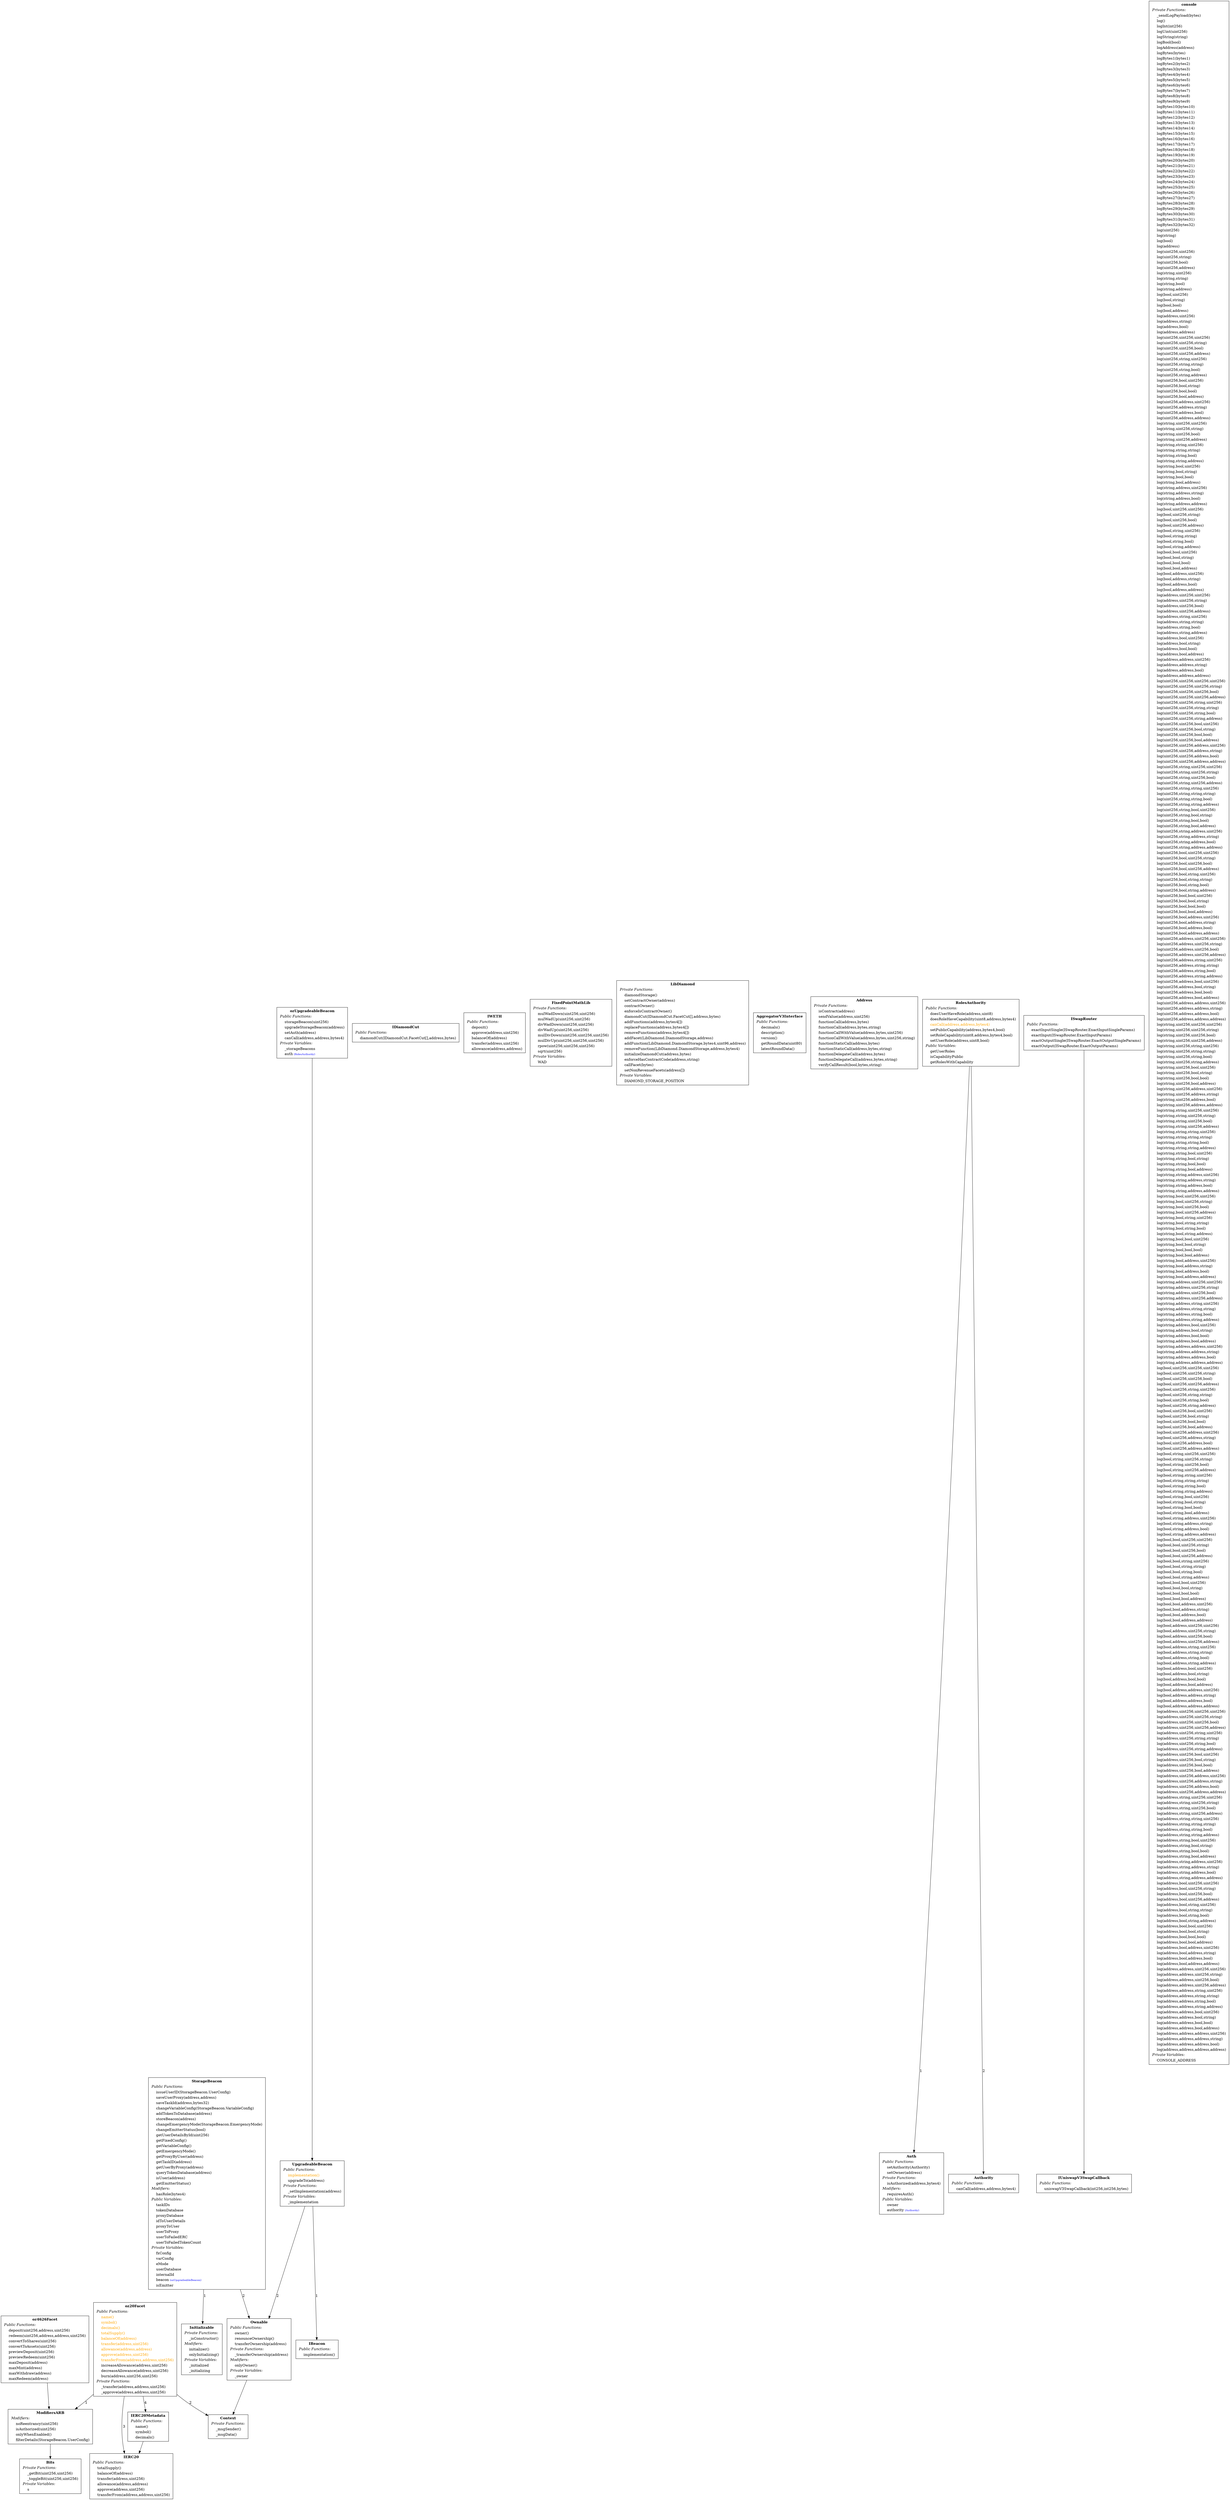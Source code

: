 digraph "" {
ModifiersARB -> Bits;
ModifiersARB[shape="box"label=< <TABLE border="0"><TR><TD align="center"><B>ModifiersARB</B></TD></TR><TR><TD align="left"><I>Modifiers:</I></TD></TR><TR><TD align="left">    noReentrancy(uint256)</TD></TR><TR><TD align="left">    isAuthorized(uint256)</TD></TR><TR><TD align="left">    onlyWhenEnabled()</TD></TR><TR><TD align="left">    filterDetails(StorageBeacon.UserConfig)</TD></TR></TABLE> >];

Bits[shape="box"label=< <TABLE border="0"><TR><TD align="center"><B>Bits</B></TD></TR><TR><TD align="left"><I>Private Functions:</I></TD></TR><TR><TD align="left">    _getBit(uint256,uint256)</TD></TR><TR><TD align="left">    _toggleBit(uint256,uint256)</TD></TR><TR><TD align="left"><I>Private Variables:</I></TD></TR><TR><TD align="left">    s</TD></TR></TABLE> >];

oz20Facet -> ModifiersARB [ label="1" ];
oz20Facet -> Context [ label="2" ];
oz20Facet -> IERC20 [ label="3" ];
oz20Facet -> IERC20Metadata [ label="4" ];
oz20Facet[shape="box"label=< <TABLE border="0"><TR><TD align="center"><B>oz20Facet</B></TD></TR><TR><TD align="left"><I>Public Functions:</I></TD></TR><TR><TD align="left"><font color="#FFA500">    name()</font></TD></TR><TR><TD align="left"><font color="#FFA500">    symbol()</font></TD></TR><TR><TD align="left"><font color="#FFA500">    decimals()</font></TD></TR><TR><TD align="left"><font color="#FFA500">    totalSupply()</font></TD></TR><TR><TD align="left"><font color="#FFA500">    balanceOf(address)</font></TD></TR><TR><TD align="left"><font color="#FFA500">    transfer(address,uint256)</font></TD></TR><TR><TD align="left"><font color="#FFA500">    allowance(address,address)</font></TD></TR><TR><TD align="left"><font color="#FFA500">    approve(address,uint256)</font></TD></TR><TR><TD align="left"><font color="#FFA500">    transferFrom(address,address,uint256)</font></TD></TR><TR><TD align="left">    increaseAllowance(address,uint256)</TD></TR><TR><TD align="left">    decreaseAllowance(address,uint256)</TD></TR><TR><TD align="left">    burn(address,uint256,uint256)</TD></TR><TR><TD align="left"><I>Private Functions:</I></TD></TR><TR><TD align="left">    _transfer(address,address,uint256)</TD></TR><TR><TD align="left">    _approve(address,address,uint256)</TD></TR></TABLE> >];

oz4626Facet -> ModifiersARB;
oz4626Facet[shape="box"label=< <TABLE border="0"><TR><TD align="center"><B>oz4626Facet</B></TD></TR><TR><TD align="left"><I>Public Functions:</I></TD></TR><TR><TD align="left">    deposit(uint256,address,uint256)</TD></TR><TR><TD align="left">    redeem(uint256,address,address,uint256)</TD></TR><TR><TD align="left">    convertToShares(uint256)</TD></TR><TR><TD align="left">    convertToAssets(uint256)</TD></TR><TR><TD align="left">    previewDeposit(uint256)</TD></TR><TR><TD align="left">    previewRedeem(uint256)</TD></TR><TR><TD align="left">    maxDeposit(address)</TD></TR><TR><TD align="left">    maxMint(address)</TD></TR><TR><TD align="left">    maxWithdraw(address)</TD></TR><TR><TD align="left">    maxRedeem(address)</TD></TR></TABLE> >];

StorageBeacon -> Initializable [ label="1" ];
StorageBeacon -> Ownable [ label="2" ];
StorageBeacon[shape="box"label=< <TABLE border="0"><TR><TD align="center"><B>StorageBeacon</B></TD></TR><TR><TD align="left"><I>Public Functions:</I></TD></TR><TR><TD align="left">    issueUserID(StorageBeacon.UserConfig)</TD></TR><TR><TD align="left">    saveUserProxy(address,address)</TD></TR><TR><TD align="left">    saveTaskId(address,bytes32)</TD></TR><TR><TD align="left">    changeVariableConfig(StorageBeacon.VariableConfig)</TD></TR><TR><TD align="left">    addTokenToDatabase(address)</TD></TR><TR><TD align="left">    storeBeacon(address)</TD></TR><TR><TD align="left">    changeEmergencyMode(StorageBeacon.EmergencyMode)</TD></TR><TR><TD align="left">    changeEmitterStatus(bool)</TD></TR><TR><TD align="left">    getUserDetailsById(uint256)</TD></TR><TR><TD align="left">    getFixedConfig()</TD></TR><TR><TD align="left">    getVariableConfig()</TD></TR><TR><TD align="left">    getEmergencyMode()</TD></TR><TR><TD align="left">    getProxyByUser(address)</TD></TR><TR><TD align="left">    getTaskID(address)</TD></TR><TR><TD align="left">    getUserByProxy(address)</TD></TR><TR><TD align="left">    queryTokenDatabase(address)</TD></TR><TR><TD align="left">    isUser(address)</TD></TR><TR><TD align="left">    getEmitterStatus()</TD></TR><TR><TD align="left"><I>Modifiers:</I></TD></TR><TR><TD align="left">    hasRole(bytes4)</TD></TR><TR><TD align="left"><I>Public Variables:</I></TD></TR><TR><TD align="left">    taskIDs</TD></TR><TR><TD align="left">    tokenDatabase</TD></TR><TR><TD align="left">    proxyDatabase</TD></TR><TR><TD align="left">    idToUserDetails</TD></TR><TR><TD align="left">    proxyToUser</TD></TR><TR><TD align="left">    userToProxy</TD></TR><TR><TD align="left">    userToFailedERC</TD></TR><TR><TD align="left">    userToFailedTokenCount</TD></TR><TR><TD align="left"><I>Private Variables:</I></TD></TR><TR><TD align="left">    fxConfig</TD></TR><TR><TD align="left">    varConfig</TD></TR><TR><TD align="left">    eMode</TD></TR><TR><TD align="left">    userDatabase</TD></TR><TR><TD align="left">    internalId</TD></TR><TR><TD align="left">    beacon<font color="blue" POINT-SIZE="10"> (ozUpgradeableBeacon)</font></TD></TR><TR><TD align="left">    isEmitter</TD></TR></TABLE> >];

ozUpgradeableBeacon -> UpgradeableBeacon;
ozUpgradeableBeacon[shape="box"label=< <TABLE border="0"><TR><TD align="center"><B>ozUpgradeableBeacon</B></TD></TR><TR><TD align="left"><I>Public Functions:</I></TD></TR><TR><TD align="left">    storageBeacon(uint256)</TD></TR><TR><TD align="left">    upgradeStorageBeacon(address)</TD></TR><TR><TD align="left">    setAuth(address)</TD></TR><TR><TD align="left">    canCall(address,address,bytes4)</TD></TR><TR><TD align="left"><I>Private Variables:</I></TD></TR><TR><TD align="left">    _storageBeacons</TD></TR><TR><TD align="left">    auth<font color="blue" POINT-SIZE="10"> (RolesAuthority)</font></TD></TR></TABLE> >];

IDiamondCut[shape="box"label=< <TABLE border="0"><TR><TD align="center"><B>IDiamondCut</B></TD></TR><TR><TD align="left"><I>Public Functions:</I></TD></TR><TR><TD align="left">    diamondCut(IDiamondCut.FacetCut[],address,bytes)</TD></TR></TABLE> >];

IWETH[shape="box"label=< <TABLE border="0"><TR><TD align="center"><B>IWETH</B></TD></TR><TR><TD align="left"><I>Public Functions:</I></TD></TR><TR><TD align="left">    deposit()</TD></TR><TR><TD align="left">    approve(address,uint256)</TD></TR><TR><TD align="left">    balanceOf(address)</TD></TR><TR><TD align="left">    transfer(address,uint256)</TD></TR><TR><TD align="left">    allowance(address,address)</TD></TR></TABLE> >];

FixedPointMathLib[shape="box"label=< <TABLE border="0"><TR><TD align="center"><B>FixedPointMathLib</B></TD></TR><TR><TD align="left"><I>Private Functions:</I></TD></TR><TR><TD align="left">    mulWadDown(uint256,uint256)</TD></TR><TR><TD align="left">    mulWadUp(uint256,uint256)</TD></TR><TR><TD align="left">    divWadDown(uint256,uint256)</TD></TR><TR><TD align="left">    divWadUp(uint256,uint256)</TD></TR><TR><TD align="left">    mulDivDown(uint256,uint256,uint256)</TD></TR><TR><TD align="left">    mulDivUp(uint256,uint256,uint256)</TD></TR><TR><TD align="left">    rpow(uint256,uint256,uint256)</TD></TR><TR><TD align="left">    sqrt(uint256)</TD></TR><TR><TD align="left"><I>Private Variables:</I></TD></TR><TR><TD align="left">    WAD</TD></TR></TABLE> >];

LibDiamond[shape="box"label=< <TABLE border="0"><TR><TD align="center"><B>LibDiamond</B></TD></TR><TR><TD align="left"><I>Private Functions:</I></TD></TR><TR><TD align="left">    diamondStorage()</TD></TR><TR><TD align="left">    setContractOwner(address)</TD></TR><TR><TD align="left">    contractOwner()</TD></TR><TR><TD align="left">    enforceIsContractOwner()</TD></TR><TR><TD align="left">    diamondCut(IDiamondCut.FacetCut[],address,bytes)</TD></TR><TR><TD align="left">    addFunctions(address,bytes4[])</TD></TR><TR><TD align="left">    replaceFunctions(address,bytes4[])</TD></TR><TR><TD align="left">    removeFunctions(address,bytes4[])</TD></TR><TR><TD align="left">    addFacet(LibDiamond.DiamondStorage,address)</TD></TR><TR><TD align="left">    addFunction(LibDiamond.DiamondStorage,bytes4,uint96,address)</TD></TR><TR><TD align="left">    removeFunction(LibDiamond.DiamondStorage,address,bytes4)</TD></TR><TR><TD align="left">    initializeDiamondCut(address,bytes)</TD></TR><TR><TD align="left">    enforceHasContractCode(address,string)</TD></TR><TR><TD align="left">    callFacet(bytes)</TD></TR><TR><TD align="left">    setNonRevenueFacets(address[])</TD></TR><TR><TD align="left"><I>Private Variables:</I></TD></TR><TR><TD align="left">    DIAMOND_STORAGE_POSITION</TD></TR></TABLE> >];

AggregatorV3Interface[shape="box"label=< <TABLE border="0"><TR><TD align="center"><B>AggregatorV3Interface</B></TD></TR><TR><TD align="left"><I>Public Functions:</I></TD></TR><TR><TD align="left">    decimals()</TD></TR><TR><TD align="left">    description()</TD></TR><TR><TD align="left">    version()</TD></TR><TR><TD align="left">    getRoundData(uint80)</TD></TR><TR><TD align="left">    latestRoundData()</TD></TR></TABLE> >];

Ownable -> Context;
Ownable[shape="box"label=< <TABLE border="0"><TR><TD align="center"><B>Ownable</B></TD></TR><TR><TD align="left"><I>Public Functions:</I></TD></TR><TR><TD align="left">    owner()</TD></TR><TR><TD align="left">    renounceOwnership()</TD></TR><TR><TD align="left">    transferOwnership(address)</TD></TR><TR><TD align="left"><I>Private Functions:</I></TD></TR><TR><TD align="left">    _transferOwnership(address)</TD></TR><TR><TD align="left"><I>Modifiers:</I></TD></TR><TR><TD align="left">    onlyOwner()</TD></TR><TR><TD align="left"><I>Private Variables:</I></TD></TR><TR><TD align="left">    _owner</TD></TR></TABLE> >];

IBeacon[shape="box"label=< <TABLE border="0"><TR><TD align="center"><B>IBeacon</B></TD></TR><TR><TD align="left"><I>Public Functions:</I></TD></TR><TR><TD align="left">    implementation()</TD></TR></TABLE> >];

UpgradeableBeacon -> IBeacon [ label="1" ];
UpgradeableBeacon -> Ownable [ label="2" ];
UpgradeableBeacon[shape="box"label=< <TABLE border="0"><TR><TD align="center"><B>UpgradeableBeacon</B></TD></TR><TR><TD align="left"><I>Public Functions:</I></TD></TR><TR><TD align="left"><font color="#FFA500">    implementation()</font></TD></TR><TR><TD align="left">    upgradeTo(address)</TD></TR><TR><TD align="left"><I>Private Functions:</I></TD></TR><TR><TD align="left">    _setImplementation(address)</TD></TR><TR><TD align="left"><I>Private Variables:</I></TD></TR><TR><TD align="left">    _implementation</TD></TR></TABLE> >];

Initializable[shape="box"label=< <TABLE border="0"><TR><TD align="center"><B>Initializable</B></TD></TR><TR><TD align="left"><I>Private Functions:</I></TD></TR><TR><TD align="left">    _isConstructor()</TD></TR><TR><TD align="left"><I>Modifiers:</I></TD></TR><TR><TD align="left">    initializer()</TD></TR><TR><TD align="left">    onlyInitializing()</TD></TR><TR><TD align="left"><I>Private Variables:</I></TD></TR><TR><TD align="left">    _initialized</TD></TR><TR><TD align="left">    _initializing</TD></TR></TABLE> >];

IERC20[shape="box"label=< <TABLE border="0"><TR><TD align="center"><B>IERC20</B></TD></TR><TR><TD align="left"><I>Public Functions:</I></TD></TR><TR><TD align="left">    totalSupply()</TD></TR><TR><TD align="left">    balanceOf(address)</TD></TR><TR><TD align="left">    transfer(address,uint256)</TD></TR><TR><TD align="left">    allowance(address,address)</TD></TR><TR><TD align="left">    approve(address,uint256)</TD></TR><TR><TD align="left">    transferFrom(address,address,uint256)</TD></TR></TABLE> >];

IERC20Metadata -> IERC20;
IERC20Metadata[shape="box"label=< <TABLE border="0"><TR><TD align="center"><B>IERC20Metadata</B></TD></TR><TR><TD align="left"><I>Public Functions:</I></TD></TR><TR><TD align="left">    name()</TD></TR><TR><TD align="left">    symbol()</TD></TR><TR><TD align="left">    decimals()</TD></TR></TABLE> >];

Address[shape="box"label=< <TABLE border="0"><TR><TD align="center"><B>Address</B></TD></TR><TR><TD align="left"><I>Private Functions:</I></TD></TR><TR><TD align="left">    isContract(address)</TD></TR><TR><TD align="left">    sendValue(address,uint256)</TD></TR><TR><TD align="left">    functionCall(address,bytes)</TD></TR><TR><TD align="left">    functionCall(address,bytes,string)</TD></TR><TR><TD align="left">    functionCallWithValue(address,bytes,uint256)</TD></TR><TR><TD align="left">    functionCallWithValue(address,bytes,uint256,string)</TD></TR><TR><TD align="left">    functionStaticCall(address,bytes)</TD></TR><TR><TD align="left">    functionStaticCall(address,bytes,string)</TD></TR><TR><TD align="left">    functionDelegateCall(address,bytes)</TD></TR><TR><TD align="left">    functionDelegateCall(address,bytes,string)</TD></TR><TR><TD align="left">    verifyCallResult(bool,bytes,string)</TD></TR></TABLE> >];

Context[shape="box"label=< <TABLE border="0"><TR><TD align="center"><B>Context</B></TD></TR><TR><TD align="left"><I>Private Functions:</I></TD></TR><TR><TD align="left">    _msgSender()</TD></TR><TR><TD align="left">    _msgData()</TD></TR></TABLE> >];

Auth[shape="box"label=< <TABLE border="0"><TR><TD align="center"><B>Auth</B></TD></TR><TR><TD align="left"><I>Public Functions:</I></TD></TR><TR><TD align="left">    setAuthority(Authority)</TD></TR><TR><TD align="left">    setOwner(address)</TD></TR><TR><TD align="left"><I>Private Functions:</I></TD></TR><TR><TD align="left">    isAuthorized(address,bytes4)</TD></TR><TR><TD align="left"><I>Modifiers:</I></TD></TR><TR><TD align="left">    requiresAuth()</TD></TR><TR><TD align="left"><I>Public Variables:</I></TD></TR><TR><TD align="left">    owner</TD></TR><TR><TD align="left">    authority<font color="blue" POINT-SIZE="10"> (Authority)</font></TD></TR></TABLE> >];

Authority[shape="box"label=< <TABLE border="0"><TR><TD align="center"><B>Authority</B></TD></TR><TR><TD align="left"><I>Public Functions:</I></TD></TR><TR><TD align="left">    canCall(address,address,bytes4)</TD></TR></TABLE> >];

RolesAuthority -> Auth [ label="1" ];
RolesAuthority -> Authority [ label="2" ];
RolesAuthority[shape="box"label=< <TABLE border="0"><TR><TD align="center"><B>RolesAuthority</B></TD></TR><TR><TD align="left"><I>Public Functions:</I></TD></TR><TR><TD align="left">    doesUserHaveRole(address,uint8)</TD></TR><TR><TD align="left">    doesRoleHaveCapability(uint8,address,bytes4)</TD></TR><TR><TD align="left"><font color="#FFA500">    canCall(address,address,bytes4)</font></TD></TR><TR><TD align="left">    setPublicCapability(address,bytes4,bool)</TD></TR><TR><TD align="left">    setRoleCapability(uint8,address,bytes4,bool)</TD></TR><TR><TD align="left">    setUserRole(address,uint8,bool)</TD></TR><TR><TD align="left"><I>Public Variables:</I></TD></TR><TR><TD align="left">    getUserRoles</TD></TR><TR><TD align="left">    isCapabilityPublic</TD></TR><TR><TD align="left">    getRolesWithCapability</TD></TR></TABLE> >];

IUniswapV3SwapCallback[shape="box"label=< <TABLE border="0"><TR><TD align="center"><B>IUniswapV3SwapCallback</B></TD></TR><TR><TD align="left"><I>Public Functions:</I></TD></TR><TR><TD align="left">    uniswapV3SwapCallback(int256,int256,bytes)</TD></TR></TABLE> >];

ISwapRouter -> IUniswapV3SwapCallback;
ISwapRouter[shape="box"label=< <TABLE border="0"><TR><TD align="center"><B>ISwapRouter</B></TD></TR><TR><TD align="left"><I>Public Functions:</I></TD></TR><TR><TD align="left">    exactInputSingle(ISwapRouter.ExactInputSingleParams)</TD></TR><TR><TD align="left">    exactInput(ISwapRouter.ExactInputParams)</TD></TR><TR><TD align="left">    exactOutputSingle(ISwapRouter.ExactOutputSingleParams)</TD></TR><TR><TD align="left">    exactOutput(ISwapRouter.ExactOutputParams)</TD></TR></TABLE> >];

console[shape="box"label=< <TABLE border="0"><TR><TD align="center"><B>console</B></TD></TR><TR><TD align="left"><I>Private Functions:</I></TD></TR><TR><TD align="left">    _sendLogPayload(bytes)</TD></TR><TR><TD align="left">    log()</TD></TR><TR><TD align="left">    logInt(int256)</TD></TR><TR><TD align="left">    logUint(uint256)</TD></TR><TR><TD align="left">    logString(string)</TD></TR><TR><TD align="left">    logBool(bool)</TD></TR><TR><TD align="left">    logAddress(address)</TD></TR><TR><TD align="left">    logBytes(bytes)</TD></TR><TR><TD align="left">    logBytes1(bytes1)</TD></TR><TR><TD align="left">    logBytes2(bytes2)</TD></TR><TR><TD align="left">    logBytes3(bytes3)</TD></TR><TR><TD align="left">    logBytes4(bytes4)</TD></TR><TR><TD align="left">    logBytes5(bytes5)</TD></TR><TR><TD align="left">    logBytes6(bytes6)</TD></TR><TR><TD align="left">    logBytes7(bytes7)</TD></TR><TR><TD align="left">    logBytes8(bytes8)</TD></TR><TR><TD align="left">    logBytes9(bytes9)</TD></TR><TR><TD align="left">    logBytes10(bytes10)</TD></TR><TR><TD align="left">    logBytes11(bytes11)</TD></TR><TR><TD align="left">    logBytes12(bytes12)</TD></TR><TR><TD align="left">    logBytes13(bytes13)</TD></TR><TR><TD align="left">    logBytes14(bytes14)</TD></TR><TR><TD align="left">    logBytes15(bytes15)</TD></TR><TR><TD align="left">    logBytes16(bytes16)</TD></TR><TR><TD align="left">    logBytes17(bytes17)</TD></TR><TR><TD align="left">    logBytes18(bytes18)</TD></TR><TR><TD align="left">    logBytes19(bytes19)</TD></TR><TR><TD align="left">    logBytes20(bytes20)</TD></TR><TR><TD align="left">    logBytes21(bytes21)</TD></TR><TR><TD align="left">    logBytes22(bytes22)</TD></TR><TR><TD align="left">    logBytes23(bytes23)</TD></TR><TR><TD align="left">    logBytes24(bytes24)</TD></TR><TR><TD align="left">    logBytes25(bytes25)</TD></TR><TR><TD align="left">    logBytes26(bytes26)</TD></TR><TR><TD align="left">    logBytes27(bytes27)</TD></TR><TR><TD align="left">    logBytes28(bytes28)</TD></TR><TR><TD align="left">    logBytes29(bytes29)</TD></TR><TR><TD align="left">    logBytes30(bytes30)</TD></TR><TR><TD align="left">    logBytes31(bytes31)</TD></TR><TR><TD align="left">    logBytes32(bytes32)</TD></TR><TR><TD align="left">    log(uint256)</TD></TR><TR><TD align="left">    log(string)</TD></TR><TR><TD align="left">    log(bool)</TD></TR><TR><TD align="left">    log(address)</TD></TR><TR><TD align="left">    log(uint256,uint256)</TD></TR><TR><TD align="left">    log(uint256,string)</TD></TR><TR><TD align="left">    log(uint256,bool)</TD></TR><TR><TD align="left">    log(uint256,address)</TD></TR><TR><TD align="left">    log(string,uint256)</TD></TR><TR><TD align="left">    log(string,string)</TD></TR><TR><TD align="left">    log(string,bool)</TD></TR><TR><TD align="left">    log(string,address)</TD></TR><TR><TD align="left">    log(bool,uint256)</TD></TR><TR><TD align="left">    log(bool,string)</TD></TR><TR><TD align="left">    log(bool,bool)</TD></TR><TR><TD align="left">    log(bool,address)</TD></TR><TR><TD align="left">    log(address,uint256)</TD></TR><TR><TD align="left">    log(address,string)</TD></TR><TR><TD align="left">    log(address,bool)</TD></TR><TR><TD align="left">    log(address,address)</TD></TR><TR><TD align="left">    log(uint256,uint256,uint256)</TD></TR><TR><TD align="left">    log(uint256,uint256,string)</TD></TR><TR><TD align="left">    log(uint256,uint256,bool)</TD></TR><TR><TD align="left">    log(uint256,uint256,address)</TD></TR><TR><TD align="left">    log(uint256,string,uint256)</TD></TR><TR><TD align="left">    log(uint256,string,string)</TD></TR><TR><TD align="left">    log(uint256,string,bool)</TD></TR><TR><TD align="left">    log(uint256,string,address)</TD></TR><TR><TD align="left">    log(uint256,bool,uint256)</TD></TR><TR><TD align="left">    log(uint256,bool,string)</TD></TR><TR><TD align="left">    log(uint256,bool,bool)</TD></TR><TR><TD align="left">    log(uint256,bool,address)</TD></TR><TR><TD align="left">    log(uint256,address,uint256)</TD></TR><TR><TD align="left">    log(uint256,address,string)</TD></TR><TR><TD align="left">    log(uint256,address,bool)</TD></TR><TR><TD align="left">    log(uint256,address,address)</TD></TR><TR><TD align="left">    log(string,uint256,uint256)</TD></TR><TR><TD align="left">    log(string,uint256,string)</TD></TR><TR><TD align="left">    log(string,uint256,bool)</TD></TR><TR><TD align="left">    log(string,uint256,address)</TD></TR><TR><TD align="left">    log(string,string,uint256)</TD></TR><TR><TD align="left">    log(string,string,string)</TD></TR><TR><TD align="left">    log(string,string,bool)</TD></TR><TR><TD align="left">    log(string,string,address)</TD></TR><TR><TD align="left">    log(string,bool,uint256)</TD></TR><TR><TD align="left">    log(string,bool,string)</TD></TR><TR><TD align="left">    log(string,bool,bool)</TD></TR><TR><TD align="left">    log(string,bool,address)</TD></TR><TR><TD align="left">    log(string,address,uint256)</TD></TR><TR><TD align="left">    log(string,address,string)</TD></TR><TR><TD align="left">    log(string,address,bool)</TD></TR><TR><TD align="left">    log(string,address,address)</TD></TR><TR><TD align="left">    log(bool,uint256,uint256)</TD></TR><TR><TD align="left">    log(bool,uint256,string)</TD></TR><TR><TD align="left">    log(bool,uint256,bool)</TD></TR><TR><TD align="left">    log(bool,uint256,address)</TD></TR><TR><TD align="left">    log(bool,string,uint256)</TD></TR><TR><TD align="left">    log(bool,string,string)</TD></TR><TR><TD align="left">    log(bool,string,bool)</TD></TR><TR><TD align="left">    log(bool,string,address)</TD></TR><TR><TD align="left">    log(bool,bool,uint256)</TD></TR><TR><TD align="left">    log(bool,bool,string)</TD></TR><TR><TD align="left">    log(bool,bool,bool)</TD></TR><TR><TD align="left">    log(bool,bool,address)</TD></TR><TR><TD align="left">    log(bool,address,uint256)</TD></TR><TR><TD align="left">    log(bool,address,string)</TD></TR><TR><TD align="left">    log(bool,address,bool)</TD></TR><TR><TD align="left">    log(bool,address,address)</TD></TR><TR><TD align="left">    log(address,uint256,uint256)</TD></TR><TR><TD align="left">    log(address,uint256,string)</TD></TR><TR><TD align="left">    log(address,uint256,bool)</TD></TR><TR><TD align="left">    log(address,uint256,address)</TD></TR><TR><TD align="left">    log(address,string,uint256)</TD></TR><TR><TD align="left">    log(address,string,string)</TD></TR><TR><TD align="left">    log(address,string,bool)</TD></TR><TR><TD align="left">    log(address,string,address)</TD></TR><TR><TD align="left">    log(address,bool,uint256)</TD></TR><TR><TD align="left">    log(address,bool,string)</TD></TR><TR><TD align="left">    log(address,bool,bool)</TD></TR><TR><TD align="left">    log(address,bool,address)</TD></TR><TR><TD align="left">    log(address,address,uint256)</TD></TR><TR><TD align="left">    log(address,address,string)</TD></TR><TR><TD align="left">    log(address,address,bool)</TD></TR><TR><TD align="left">    log(address,address,address)</TD></TR><TR><TD align="left">    log(uint256,uint256,uint256,uint256)</TD></TR><TR><TD align="left">    log(uint256,uint256,uint256,string)</TD></TR><TR><TD align="left">    log(uint256,uint256,uint256,bool)</TD></TR><TR><TD align="left">    log(uint256,uint256,uint256,address)</TD></TR><TR><TD align="left">    log(uint256,uint256,string,uint256)</TD></TR><TR><TD align="left">    log(uint256,uint256,string,string)</TD></TR><TR><TD align="left">    log(uint256,uint256,string,bool)</TD></TR><TR><TD align="left">    log(uint256,uint256,string,address)</TD></TR><TR><TD align="left">    log(uint256,uint256,bool,uint256)</TD></TR><TR><TD align="left">    log(uint256,uint256,bool,string)</TD></TR><TR><TD align="left">    log(uint256,uint256,bool,bool)</TD></TR><TR><TD align="left">    log(uint256,uint256,bool,address)</TD></TR><TR><TD align="left">    log(uint256,uint256,address,uint256)</TD></TR><TR><TD align="left">    log(uint256,uint256,address,string)</TD></TR><TR><TD align="left">    log(uint256,uint256,address,bool)</TD></TR><TR><TD align="left">    log(uint256,uint256,address,address)</TD></TR><TR><TD align="left">    log(uint256,string,uint256,uint256)</TD></TR><TR><TD align="left">    log(uint256,string,uint256,string)</TD></TR><TR><TD align="left">    log(uint256,string,uint256,bool)</TD></TR><TR><TD align="left">    log(uint256,string,uint256,address)</TD></TR><TR><TD align="left">    log(uint256,string,string,uint256)</TD></TR><TR><TD align="left">    log(uint256,string,string,string)</TD></TR><TR><TD align="left">    log(uint256,string,string,bool)</TD></TR><TR><TD align="left">    log(uint256,string,string,address)</TD></TR><TR><TD align="left">    log(uint256,string,bool,uint256)</TD></TR><TR><TD align="left">    log(uint256,string,bool,string)</TD></TR><TR><TD align="left">    log(uint256,string,bool,bool)</TD></TR><TR><TD align="left">    log(uint256,string,bool,address)</TD></TR><TR><TD align="left">    log(uint256,string,address,uint256)</TD></TR><TR><TD align="left">    log(uint256,string,address,string)</TD></TR><TR><TD align="left">    log(uint256,string,address,bool)</TD></TR><TR><TD align="left">    log(uint256,string,address,address)</TD></TR><TR><TD align="left">    log(uint256,bool,uint256,uint256)</TD></TR><TR><TD align="left">    log(uint256,bool,uint256,string)</TD></TR><TR><TD align="left">    log(uint256,bool,uint256,bool)</TD></TR><TR><TD align="left">    log(uint256,bool,uint256,address)</TD></TR><TR><TD align="left">    log(uint256,bool,string,uint256)</TD></TR><TR><TD align="left">    log(uint256,bool,string,string)</TD></TR><TR><TD align="left">    log(uint256,bool,string,bool)</TD></TR><TR><TD align="left">    log(uint256,bool,string,address)</TD></TR><TR><TD align="left">    log(uint256,bool,bool,uint256)</TD></TR><TR><TD align="left">    log(uint256,bool,bool,string)</TD></TR><TR><TD align="left">    log(uint256,bool,bool,bool)</TD></TR><TR><TD align="left">    log(uint256,bool,bool,address)</TD></TR><TR><TD align="left">    log(uint256,bool,address,uint256)</TD></TR><TR><TD align="left">    log(uint256,bool,address,string)</TD></TR><TR><TD align="left">    log(uint256,bool,address,bool)</TD></TR><TR><TD align="left">    log(uint256,bool,address,address)</TD></TR><TR><TD align="left">    log(uint256,address,uint256,uint256)</TD></TR><TR><TD align="left">    log(uint256,address,uint256,string)</TD></TR><TR><TD align="left">    log(uint256,address,uint256,bool)</TD></TR><TR><TD align="left">    log(uint256,address,uint256,address)</TD></TR><TR><TD align="left">    log(uint256,address,string,uint256)</TD></TR><TR><TD align="left">    log(uint256,address,string,string)</TD></TR><TR><TD align="left">    log(uint256,address,string,bool)</TD></TR><TR><TD align="left">    log(uint256,address,string,address)</TD></TR><TR><TD align="left">    log(uint256,address,bool,uint256)</TD></TR><TR><TD align="left">    log(uint256,address,bool,string)</TD></TR><TR><TD align="left">    log(uint256,address,bool,bool)</TD></TR><TR><TD align="left">    log(uint256,address,bool,address)</TD></TR><TR><TD align="left">    log(uint256,address,address,uint256)</TD></TR><TR><TD align="left">    log(uint256,address,address,string)</TD></TR><TR><TD align="left">    log(uint256,address,address,bool)</TD></TR><TR><TD align="left">    log(uint256,address,address,address)</TD></TR><TR><TD align="left">    log(string,uint256,uint256,uint256)</TD></TR><TR><TD align="left">    log(string,uint256,uint256,string)</TD></TR><TR><TD align="left">    log(string,uint256,uint256,bool)</TD></TR><TR><TD align="left">    log(string,uint256,uint256,address)</TD></TR><TR><TD align="left">    log(string,uint256,string,uint256)</TD></TR><TR><TD align="left">    log(string,uint256,string,string)</TD></TR><TR><TD align="left">    log(string,uint256,string,bool)</TD></TR><TR><TD align="left">    log(string,uint256,string,address)</TD></TR><TR><TD align="left">    log(string,uint256,bool,uint256)</TD></TR><TR><TD align="left">    log(string,uint256,bool,string)</TD></TR><TR><TD align="left">    log(string,uint256,bool,bool)</TD></TR><TR><TD align="left">    log(string,uint256,bool,address)</TD></TR><TR><TD align="left">    log(string,uint256,address,uint256)</TD></TR><TR><TD align="left">    log(string,uint256,address,string)</TD></TR><TR><TD align="left">    log(string,uint256,address,bool)</TD></TR><TR><TD align="left">    log(string,uint256,address,address)</TD></TR><TR><TD align="left">    log(string,string,uint256,uint256)</TD></TR><TR><TD align="left">    log(string,string,uint256,string)</TD></TR><TR><TD align="left">    log(string,string,uint256,bool)</TD></TR><TR><TD align="left">    log(string,string,uint256,address)</TD></TR><TR><TD align="left">    log(string,string,string,uint256)</TD></TR><TR><TD align="left">    log(string,string,string,string)</TD></TR><TR><TD align="left">    log(string,string,string,bool)</TD></TR><TR><TD align="left">    log(string,string,string,address)</TD></TR><TR><TD align="left">    log(string,string,bool,uint256)</TD></TR><TR><TD align="left">    log(string,string,bool,string)</TD></TR><TR><TD align="left">    log(string,string,bool,bool)</TD></TR><TR><TD align="left">    log(string,string,bool,address)</TD></TR><TR><TD align="left">    log(string,string,address,uint256)</TD></TR><TR><TD align="left">    log(string,string,address,string)</TD></TR><TR><TD align="left">    log(string,string,address,bool)</TD></TR><TR><TD align="left">    log(string,string,address,address)</TD></TR><TR><TD align="left">    log(string,bool,uint256,uint256)</TD></TR><TR><TD align="left">    log(string,bool,uint256,string)</TD></TR><TR><TD align="left">    log(string,bool,uint256,bool)</TD></TR><TR><TD align="left">    log(string,bool,uint256,address)</TD></TR><TR><TD align="left">    log(string,bool,string,uint256)</TD></TR><TR><TD align="left">    log(string,bool,string,string)</TD></TR><TR><TD align="left">    log(string,bool,string,bool)</TD></TR><TR><TD align="left">    log(string,bool,string,address)</TD></TR><TR><TD align="left">    log(string,bool,bool,uint256)</TD></TR><TR><TD align="left">    log(string,bool,bool,string)</TD></TR><TR><TD align="left">    log(string,bool,bool,bool)</TD></TR><TR><TD align="left">    log(string,bool,bool,address)</TD></TR><TR><TD align="left">    log(string,bool,address,uint256)</TD></TR><TR><TD align="left">    log(string,bool,address,string)</TD></TR><TR><TD align="left">    log(string,bool,address,bool)</TD></TR><TR><TD align="left">    log(string,bool,address,address)</TD></TR><TR><TD align="left">    log(string,address,uint256,uint256)</TD></TR><TR><TD align="left">    log(string,address,uint256,string)</TD></TR><TR><TD align="left">    log(string,address,uint256,bool)</TD></TR><TR><TD align="left">    log(string,address,uint256,address)</TD></TR><TR><TD align="left">    log(string,address,string,uint256)</TD></TR><TR><TD align="left">    log(string,address,string,string)</TD></TR><TR><TD align="left">    log(string,address,string,bool)</TD></TR><TR><TD align="left">    log(string,address,string,address)</TD></TR><TR><TD align="left">    log(string,address,bool,uint256)</TD></TR><TR><TD align="left">    log(string,address,bool,string)</TD></TR><TR><TD align="left">    log(string,address,bool,bool)</TD></TR><TR><TD align="left">    log(string,address,bool,address)</TD></TR><TR><TD align="left">    log(string,address,address,uint256)</TD></TR><TR><TD align="left">    log(string,address,address,string)</TD></TR><TR><TD align="left">    log(string,address,address,bool)</TD></TR><TR><TD align="left">    log(string,address,address,address)</TD></TR><TR><TD align="left">    log(bool,uint256,uint256,uint256)</TD></TR><TR><TD align="left">    log(bool,uint256,uint256,string)</TD></TR><TR><TD align="left">    log(bool,uint256,uint256,bool)</TD></TR><TR><TD align="left">    log(bool,uint256,uint256,address)</TD></TR><TR><TD align="left">    log(bool,uint256,string,uint256)</TD></TR><TR><TD align="left">    log(bool,uint256,string,string)</TD></TR><TR><TD align="left">    log(bool,uint256,string,bool)</TD></TR><TR><TD align="left">    log(bool,uint256,string,address)</TD></TR><TR><TD align="left">    log(bool,uint256,bool,uint256)</TD></TR><TR><TD align="left">    log(bool,uint256,bool,string)</TD></TR><TR><TD align="left">    log(bool,uint256,bool,bool)</TD></TR><TR><TD align="left">    log(bool,uint256,bool,address)</TD></TR><TR><TD align="left">    log(bool,uint256,address,uint256)</TD></TR><TR><TD align="left">    log(bool,uint256,address,string)</TD></TR><TR><TD align="left">    log(bool,uint256,address,bool)</TD></TR><TR><TD align="left">    log(bool,uint256,address,address)</TD></TR><TR><TD align="left">    log(bool,string,uint256,uint256)</TD></TR><TR><TD align="left">    log(bool,string,uint256,string)</TD></TR><TR><TD align="left">    log(bool,string,uint256,bool)</TD></TR><TR><TD align="left">    log(bool,string,uint256,address)</TD></TR><TR><TD align="left">    log(bool,string,string,uint256)</TD></TR><TR><TD align="left">    log(bool,string,string,string)</TD></TR><TR><TD align="left">    log(bool,string,string,bool)</TD></TR><TR><TD align="left">    log(bool,string,string,address)</TD></TR><TR><TD align="left">    log(bool,string,bool,uint256)</TD></TR><TR><TD align="left">    log(bool,string,bool,string)</TD></TR><TR><TD align="left">    log(bool,string,bool,bool)</TD></TR><TR><TD align="left">    log(bool,string,bool,address)</TD></TR><TR><TD align="left">    log(bool,string,address,uint256)</TD></TR><TR><TD align="left">    log(bool,string,address,string)</TD></TR><TR><TD align="left">    log(bool,string,address,bool)</TD></TR><TR><TD align="left">    log(bool,string,address,address)</TD></TR><TR><TD align="left">    log(bool,bool,uint256,uint256)</TD></TR><TR><TD align="left">    log(bool,bool,uint256,string)</TD></TR><TR><TD align="left">    log(bool,bool,uint256,bool)</TD></TR><TR><TD align="left">    log(bool,bool,uint256,address)</TD></TR><TR><TD align="left">    log(bool,bool,string,uint256)</TD></TR><TR><TD align="left">    log(bool,bool,string,string)</TD></TR><TR><TD align="left">    log(bool,bool,string,bool)</TD></TR><TR><TD align="left">    log(bool,bool,string,address)</TD></TR><TR><TD align="left">    log(bool,bool,bool,uint256)</TD></TR><TR><TD align="left">    log(bool,bool,bool,string)</TD></TR><TR><TD align="left">    log(bool,bool,bool,bool)</TD></TR><TR><TD align="left">    log(bool,bool,bool,address)</TD></TR><TR><TD align="left">    log(bool,bool,address,uint256)</TD></TR><TR><TD align="left">    log(bool,bool,address,string)</TD></TR><TR><TD align="left">    log(bool,bool,address,bool)</TD></TR><TR><TD align="left">    log(bool,bool,address,address)</TD></TR><TR><TD align="left">    log(bool,address,uint256,uint256)</TD></TR><TR><TD align="left">    log(bool,address,uint256,string)</TD></TR><TR><TD align="left">    log(bool,address,uint256,bool)</TD></TR><TR><TD align="left">    log(bool,address,uint256,address)</TD></TR><TR><TD align="left">    log(bool,address,string,uint256)</TD></TR><TR><TD align="left">    log(bool,address,string,string)</TD></TR><TR><TD align="left">    log(bool,address,string,bool)</TD></TR><TR><TD align="left">    log(bool,address,string,address)</TD></TR><TR><TD align="left">    log(bool,address,bool,uint256)</TD></TR><TR><TD align="left">    log(bool,address,bool,string)</TD></TR><TR><TD align="left">    log(bool,address,bool,bool)</TD></TR><TR><TD align="left">    log(bool,address,bool,address)</TD></TR><TR><TD align="left">    log(bool,address,address,uint256)</TD></TR><TR><TD align="left">    log(bool,address,address,string)</TD></TR><TR><TD align="left">    log(bool,address,address,bool)</TD></TR><TR><TD align="left">    log(bool,address,address,address)</TD></TR><TR><TD align="left">    log(address,uint256,uint256,uint256)</TD></TR><TR><TD align="left">    log(address,uint256,uint256,string)</TD></TR><TR><TD align="left">    log(address,uint256,uint256,bool)</TD></TR><TR><TD align="left">    log(address,uint256,uint256,address)</TD></TR><TR><TD align="left">    log(address,uint256,string,uint256)</TD></TR><TR><TD align="left">    log(address,uint256,string,string)</TD></TR><TR><TD align="left">    log(address,uint256,string,bool)</TD></TR><TR><TD align="left">    log(address,uint256,string,address)</TD></TR><TR><TD align="left">    log(address,uint256,bool,uint256)</TD></TR><TR><TD align="left">    log(address,uint256,bool,string)</TD></TR><TR><TD align="left">    log(address,uint256,bool,bool)</TD></TR><TR><TD align="left">    log(address,uint256,bool,address)</TD></TR><TR><TD align="left">    log(address,uint256,address,uint256)</TD></TR><TR><TD align="left">    log(address,uint256,address,string)</TD></TR><TR><TD align="left">    log(address,uint256,address,bool)</TD></TR><TR><TD align="left">    log(address,uint256,address,address)</TD></TR><TR><TD align="left">    log(address,string,uint256,uint256)</TD></TR><TR><TD align="left">    log(address,string,uint256,string)</TD></TR><TR><TD align="left">    log(address,string,uint256,bool)</TD></TR><TR><TD align="left">    log(address,string,uint256,address)</TD></TR><TR><TD align="left">    log(address,string,string,uint256)</TD></TR><TR><TD align="left">    log(address,string,string,string)</TD></TR><TR><TD align="left">    log(address,string,string,bool)</TD></TR><TR><TD align="left">    log(address,string,string,address)</TD></TR><TR><TD align="left">    log(address,string,bool,uint256)</TD></TR><TR><TD align="left">    log(address,string,bool,string)</TD></TR><TR><TD align="left">    log(address,string,bool,bool)</TD></TR><TR><TD align="left">    log(address,string,bool,address)</TD></TR><TR><TD align="left">    log(address,string,address,uint256)</TD></TR><TR><TD align="left">    log(address,string,address,string)</TD></TR><TR><TD align="left">    log(address,string,address,bool)</TD></TR><TR><TD align="left">    log(address,string,address,address)</TD></TR><TR><TD align="left">    log(address,bool,uint256,uint256)</TD></TR><TR><TD align="left">    log(address,bool,uint256,string)</TD></TR><TR><TD align="left">    log(address,bool,uint256,bool)</TD></TR><TR><TD align="left">    log(address,bool,uint256,address)</TD></TR><TR><TD align="left">    log(address,bool,string,uint256)</TD></TR><TR><TD align="left">    log(address,bool,string,string)</TD></TR><TR><TD align="left">    log(address,bool,string,bool)</TD></TR><TR><TD align="left">    log(address,bool,string,address)</TD></TR><TR><TD align="left">    log(address,bool,bool,uint256)</TD></TR><TR><TD align="left">    log(address,bool,bool,string)</TD></TR><TR><TD align="left">    log(address,bool,bool,bool)</TD></TR><TR><TD align="left">    log(address,bool,bool,address)</TD></TR><TR><TD align="left">    log(address,bool,address,uint256)</TD></TR><TR><TD align="left">    log(address,bool,address,string)</TD></TR><TR><TD align="left">    log(address,bool,address,bool)</TD></TR><TR><TD align="left">    log(address,bool,address,address)</TD></TR><TR><TD align="left">    log(address,address,uint256,uint256)</TD></TR><TR><TD align="left">    log(address,address,uint256,string)</TD></TR><TR><TD align="left">    log(address,address,uint256,bool)</TD></TR><TR><TD align="left">    log(address,address,uint256,address)</TD></TR><TR><TD align="left">    log(address,address,string,uint256)</TD></TR><TR><TD align="left">    log(address,address,string,string)</TD></TR><TR><TD align="left">    log(address,address,string,bool)</TD></TR><TR><TD align="left">    log(address,address,string,address)</TD></TR><TR><TD align="left">    log(address,address,bool,uint256)</TD></TR><TR><TD align="left">    log(address,address,bool,string)</TD></TR><TR><TD align="left">    log(address,address,bool,bool)</TD></TR><TR><TD align="left">    log(address,address,bool,address)</TD></TR><TR><TD align="left">    log(address,address,address,uint256)</TD></TR><TR><TD align="left">    log(address,address,address,string)</TD></TR><TR><TD align="left">    log(address,address,address,bool)</TD></TR><TR><TD align="left">    log(address,address,address,address)</TD></TR><TR><TD align="left"><I>Private Variables:</I></TD></TR><TR><TD align="left">    CONSOLE_ADDRESS</TD></TR></TABLE> >];

}